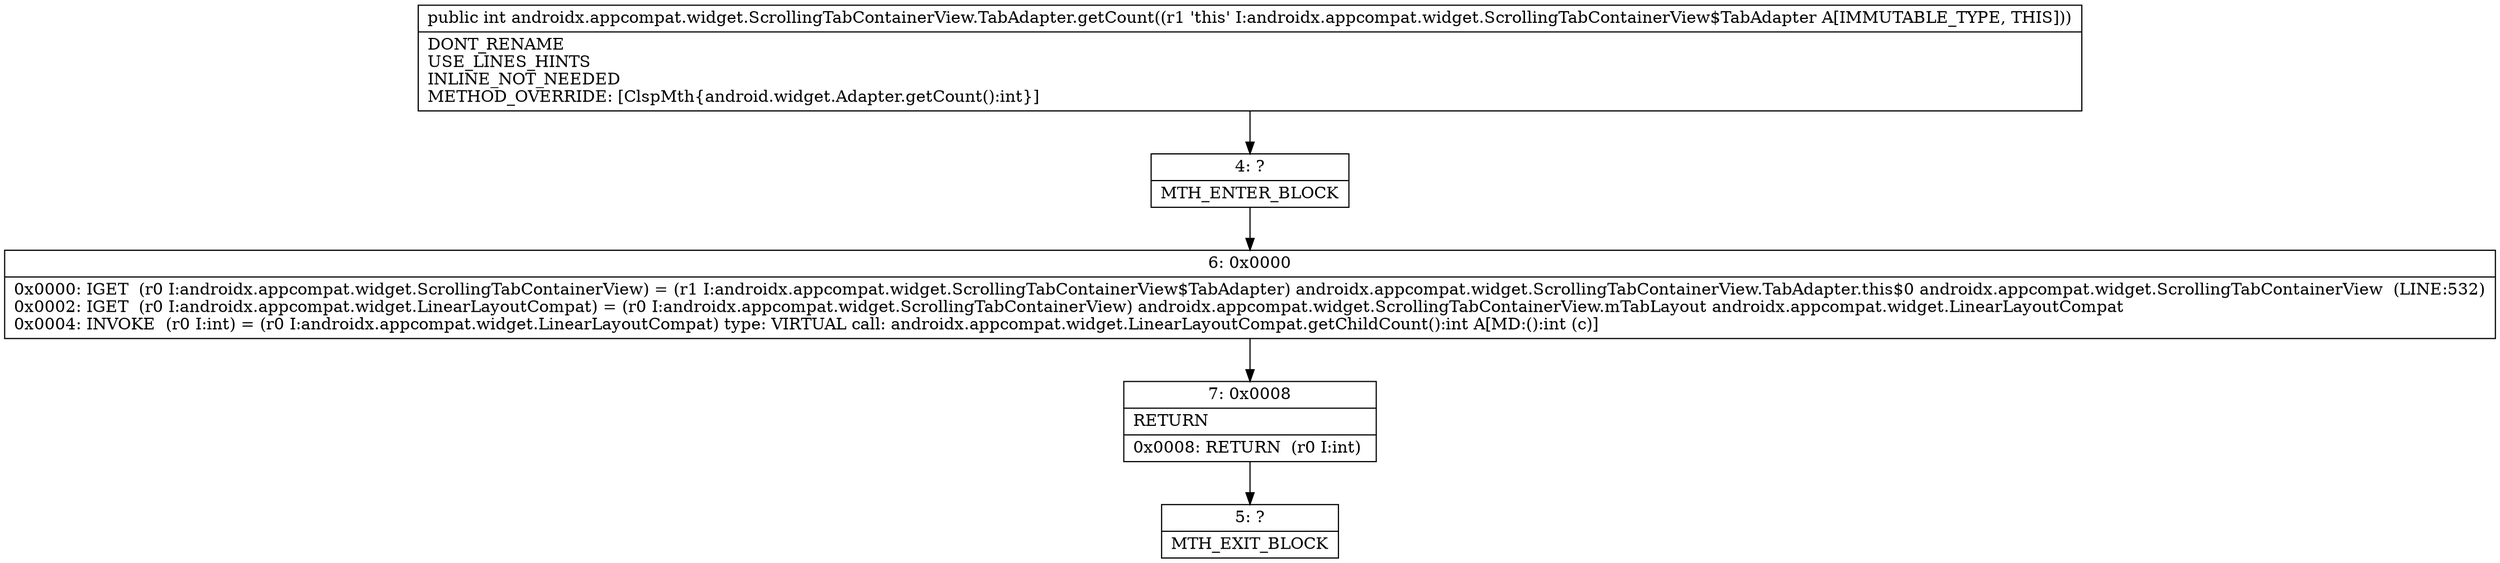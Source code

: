 digraph "CFG forandroidx.appcompat.widget.ScrollingTabContainerView.TabAdapter.getCount()I" {
Node_4 [shape=record,label="{4\:\ ?|MTH_ENTER_BLOCK\l}"];
Node_6 [shape=record,label="{6\:\ 0x0000|0x0000: IGET  (r0 I:androidx.appcompat.widget.ScrollingTabContainerView) = (r1 I:androidx.appcompat.widget.ScrollingTabContainerView$TabAdapter) androidx.appcompat.widget.ScrollingTabContainerView.TabAdapter.this$0 androidx.appcompat.widget.ScrollingTabContainerView  (LINE:532)\l0x0002: IGET  (r0 I:androidx.appcompat.widget.LinearLayoutCompat) = (r0 I:androidx.appcompat.widget.ScrollingTabContainerView) androidx.appcompat.widget.ScrollingTabContainerView.mTabLayout androidx.appcompat.widget.LinearLayoutCompat \l0x0004: INVOKE  (r0 I:int) = (r0 I:androidx.appcompat.widget.LinearLayoutCompat) type: VIRTUAL call: androidx.appcompat.widget.LinearLayoutCompat.getChildCount():int A[MD:():int (c)]\l}"];
Node_7 [shape=record,label="{7\:\ 0x0008|RETURN\l|0x0008: RETURN  (r0 I:int) \l}"];
Node_5 [shape=record,label="{5\:\ ?|MTH_EXIT_BLOCK\l}"];
MethodNode[shape=record,label="{public int androidx.appcompat.widget.ScrollingTabContainerView.TabAdapter.getCount((r1 'this' I:androidx.appcompat.widget.ScrollingTabContainerView$TabAdapter A[IMMUTABLE_TYPE, THIS]))  | DONT_RENAME\lUSE_LINES_HINTS\lINLINE_NOT_NEEDED\lMETHOD_OVERRIDE: [ClspMth\{android.widget.Adapter.getCount():int\}]\l}"];
MethodNode -> Node_4;Node_4 -> Node_6;
Node_6 -> Node_7;
Node_7 -> Node_5;
}

